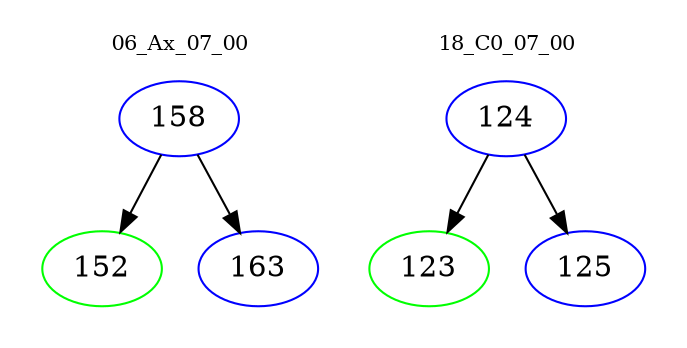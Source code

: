 digraph{
subgraph cluster_0 {
color = white
label = "06_Ax_07_00";
fontsize=10;
T0_158 [label="158", color="blue"]
T0_158 -> T0_152 [color="black"]
T0_152 [label="152", color="green"]
T0_158 -> T0_163 [color="black"]
T0_163 [label="163", color="blue"]
}
subgraph cluster_1 {
color = white
label = "18_C0_07_00";
fontsize=10;
T1_124 [label="124", color="blue"]
T1_124 -> T1_123 [color="black"]
T1_123 [label="123", color="green"]
T1_124 -> T1_125 [color="black"]
T1_125 [label="125", color="blue"]
}
}
